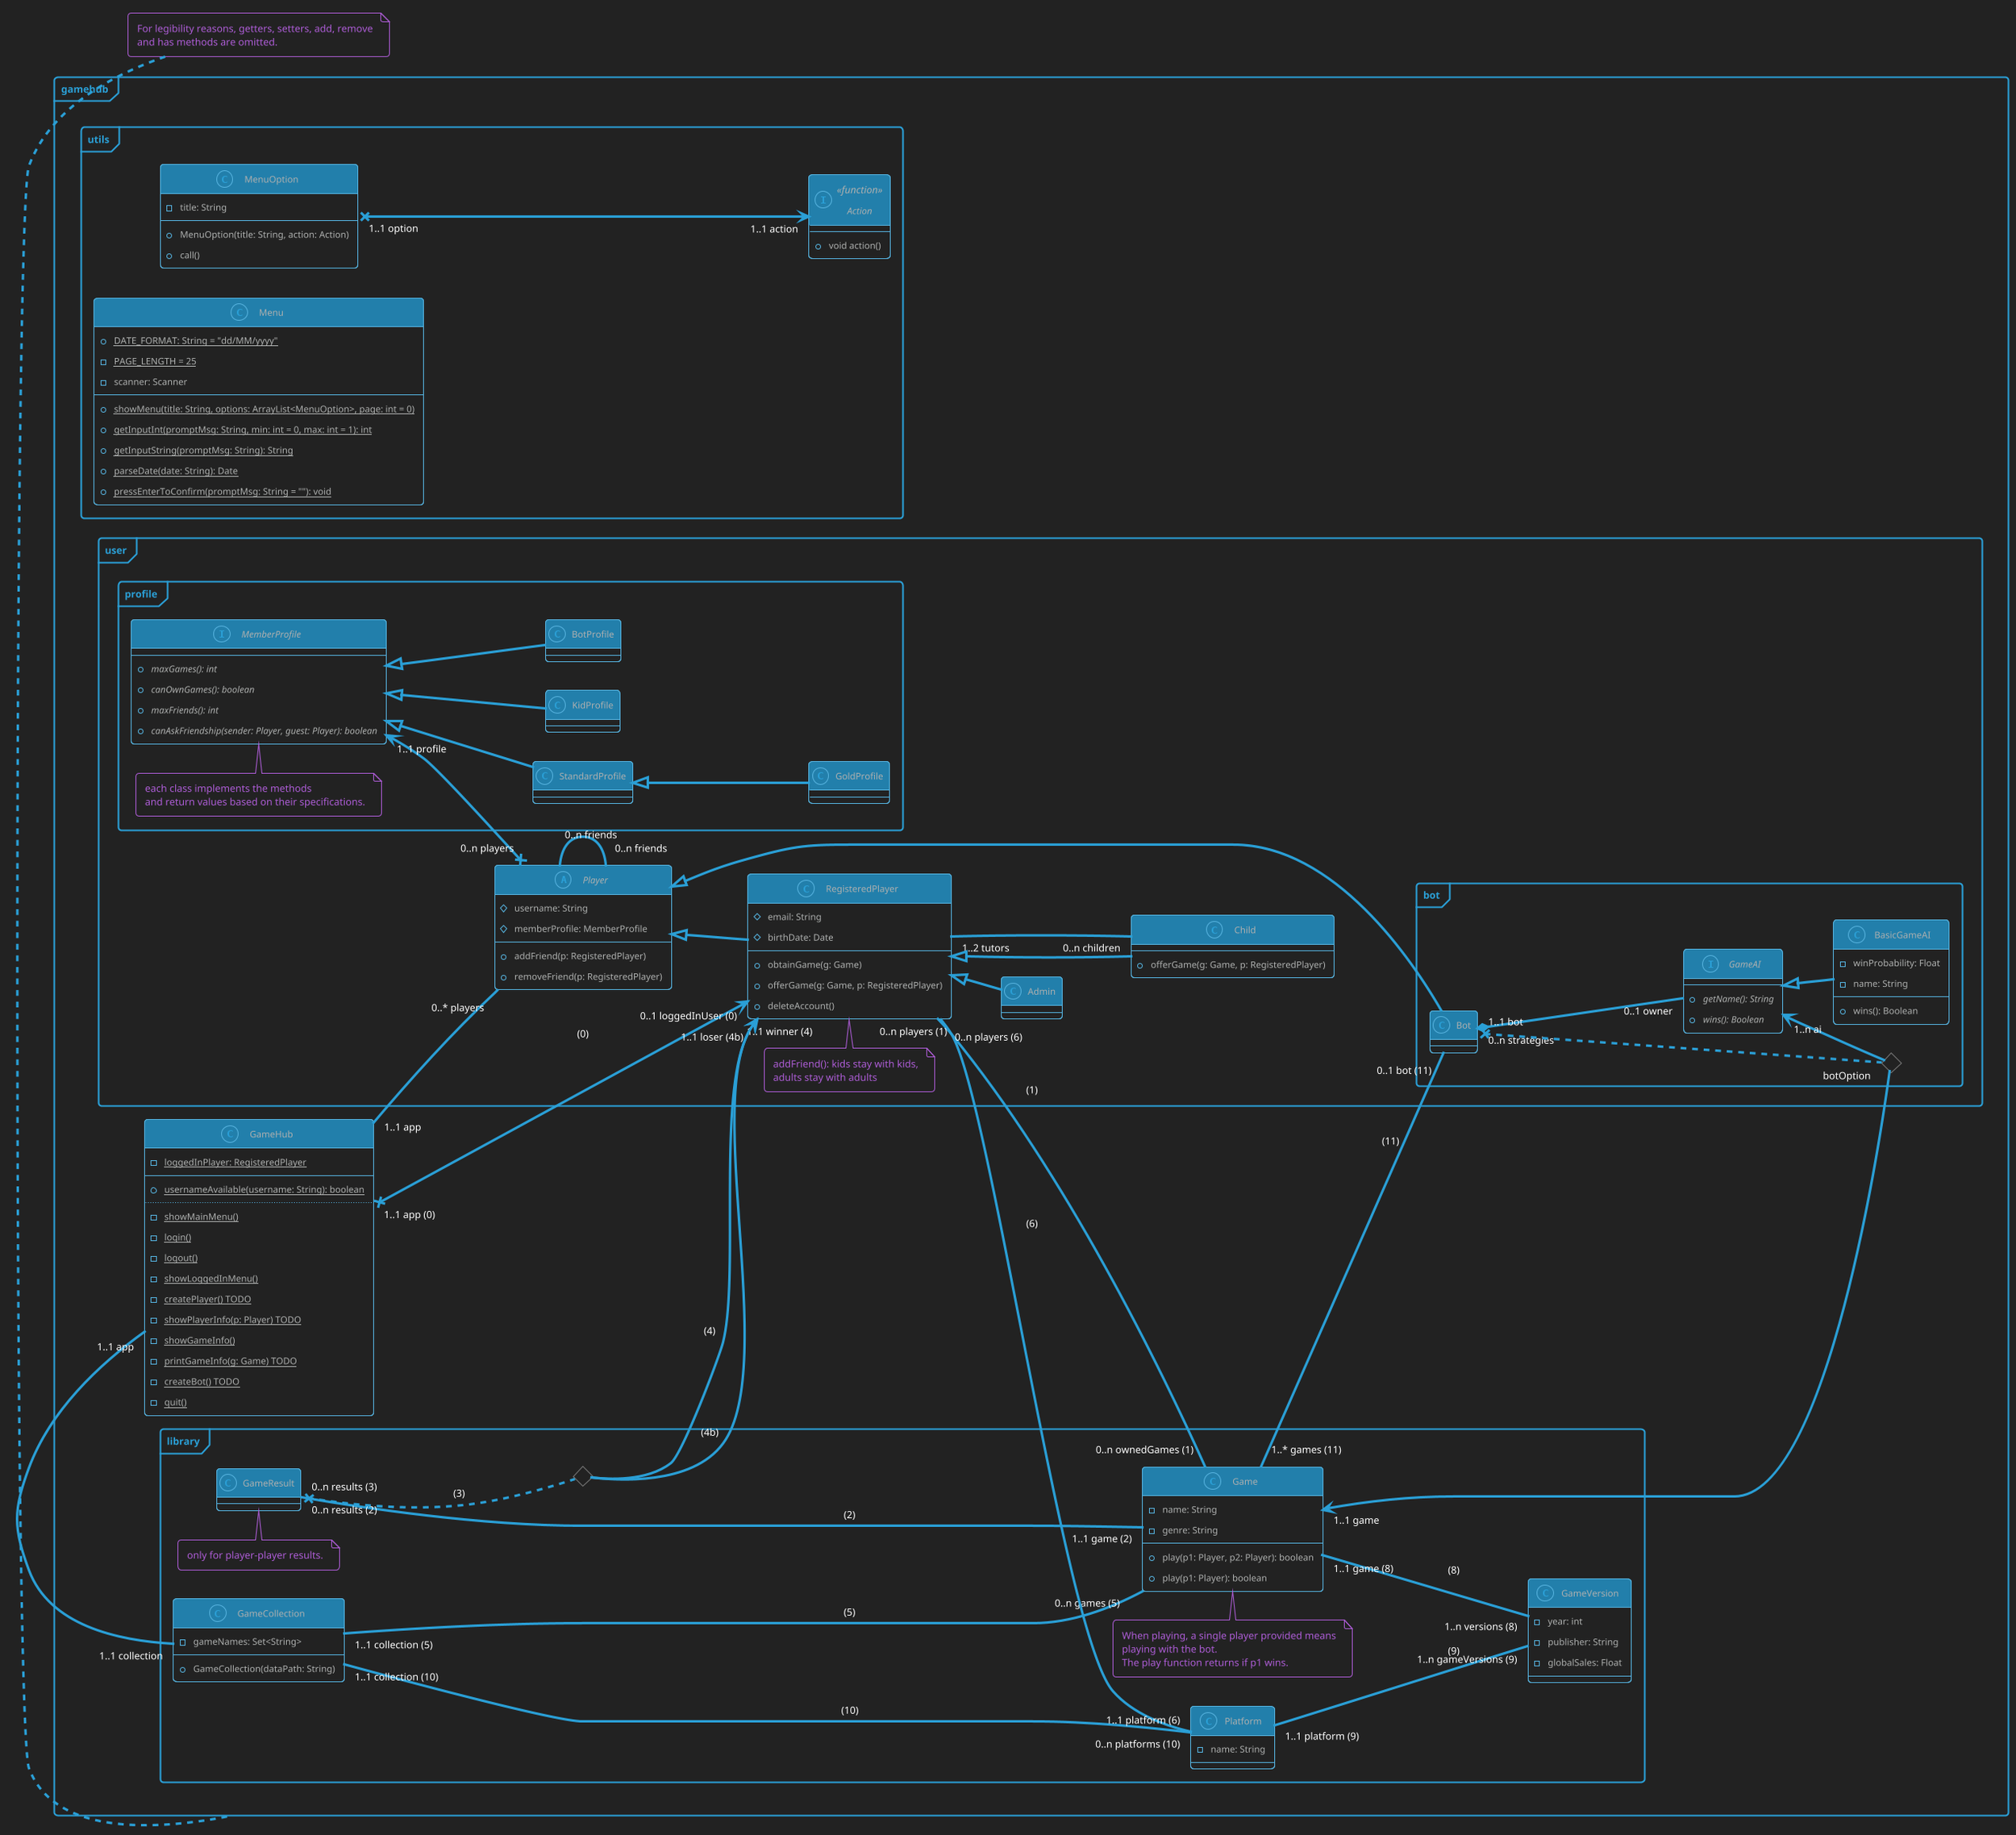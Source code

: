 @startuml architecture_draft
'MIT License
'
'Copyright (c) 2023 Picorims alias Charly Schmidt
'
'Permission is hereby granted, free of charge, to any person obtaining a copy
'of this software and associated documentation files (the "Software"), to deal
'in the Software without restriction, including without limitation the rights
'to use, copy, modify, merge, publish, distribute, sublicense, and/or sell
'copies of the Software, and to permit persons to whom the Software is
'furnished to do so, subject to the following conditions:
'
'The above copyright notice and this permission notice shall be included in all
'copies or substantial portions of the Software.
'
'THE SOFTWARE IS PROVIDED "AS IS", WITHOUT WARRANTY OF ANY KIND, EXPRESS OR
'IMPLIED, INCLUDING BUT NOT LIMITED TO THE WARRANTIES OF MERCHANTABILITY,
'FITNESS FOR A PARTICULAR PURPOSE AND NONINFRINGEMENT. IN NO EVENT SHALL THE
'AUTHORS OR COPYRIGHT HOLDERS BE LIABLE FOR ANY CLAIM, DAMAGES OR OTHER
'LIABILITY, WHETHER IN AN ACTION OF CONTRACT, TORT OR OTHERWISE, ARISING FROM,
'OUT OF OR IN CONNECTION WITH THE SOFTWARE OR THE USE OR OTHER DEALINGS IN THE
'SOFTWARE.

!theme cyborg-outline
skinparam BackgroundColor #222222
'skinparam groupInheritance 2
skinparam PackageStyle frame
'skinparam linetype ortho
left to right direction





package gamehub {

    class GameHub {
        - {static} loggedInPlayer: RegisteredPlayer
        --
        + {static} usernameAvailable(username: String): boolean
        ..
        - {static} showMainMenu()
        - {static} login()
        - {static} logout()
        - {static} showLoggedInMenu()
        - {static} createPlayer() TODO
        - {static} showPlayerInfo(p: Player) TODO
        - {static} showGameInfo()
        - {static} printGameInfo(g: Game) TODO
        - {static} createBot() TODO
        - {static} quit()
    }





    package utils {
        interface Action <<function>> {
            + void action()
        }

        class MenuOption {
            - title: String
            --
            + MenuOption(title: String, action: Action)
            + call()
        }
        MenuOption "1..1 option" x---> "1..1 action" Action

        class Menu {
            + {static} DATE_FORMAT: String = "dd/MM/yyyy"
            - {static} PAGE_LENGTH = 25
            - scanner: Scanner
            --
            + {static} showMenu(title: String, options: ArrayList<MenuOption>, page: int = 0)
            + {static} getInputInt(promptMsg: String, min: int = 0, max: int = 1): int
            + {static} getInputString(promptMsg: String): String
            + {static} parseDate(date: String): Date
            + {static} pressEnterToConfirm(promptMsg: String = ""): void
        }
    }





    package user {

        package profile {
            interface MemberProfile {
                + {abstract} maxGames(): int
                + {abstract} canOwnGames(): boolean
                + {abstract} maxFriends(): int
                + {abstract} canAskFriendship(sender: Player, guest: Player): boolean
            }

            note top of MemberProfile
                each class implements the methods
                and return values based on their specifications.
            end note

            class StandardProfile {}
            MemberProfile <|-down- StandardProfile 
            class GoldProfile {}
            StandardProfile <|-down- GoldProfile 
            class KidProfile {}
            MemberProfile <|-down- KidProfile 
            class BotProfile {}
            MemberProfile <|-down- BotProfile 
        }





        abstract class Player {
            # username: String
            # memberProfile: MemberProfile
            --
            + addFriend(p: RegisteredPlayer)
            + removeFriend(p: RegisteredPlayer)
        }
        GameHub "1..1 app" -- "0..* players" Player
        MemberProfile "1..1 profile" <--x "0..n players" Player
        Player "0..n friends \n" -- "0..n friends" Player





        class RegisteredPlayer {
            # email: String
            # birthDate: Date
            --
            + obtainGame(g: Game)
            + offerGame(g: Game, p: RegisteredPlayer)
            + deleteAccount()
        }
        Player <|-down- RegisteredPlayer
        RegisteredPlayer "0..1 loggedInUser (0)" <--x "1..1 app (0)" GameHub: (0)

        note top of RegisteredPlayer
            addFriend(): kids stay with kids,
            adults stay with adults
        end note





        class Child {
            + offerGame(g: Game, p: RegisteredPlayer)
        }
        Child "0..n children" --- "1..2 tutors" RegisteredPlayer

        note right of Child::tutors
            min 1 and max 2.
        end note

        RegisteredPlayer <|-down- Child





        class Admin {}
        RegisteredPlayer <|-- Admin





        package bot {
            class Bot {}
            Player <|-down---- Bot





            interface GameAI {
                + {abstract} getName(): String
                + {abstract} wins(): Boolean
            }
            Bot "0..n strategies" *--- "0..1 owner" GameAI

            class BasicGameAI {
                - winProbability: Float
                - name: String
                --
                + wins(): Boolean
            }
            GameAI <|-down- BasicGameAI




            <> botDiamond
            Bot "1..1 bot" x.. "botOption" botDiamond
            GameAI "1..n ai" <-- botDiamond
        }
    }





    package library {
        class Game {
            - name: String
            - genre: String
            --
            + play(p1: Player, p2: Player): boolean
            + play(p1: Player): boolean
        }
        note top of Game
            When playing, a single player provided means
            playing with the bot.
            The play function returns if p1 wins.
        end note
        RegisteredPlayer "0..n players (1)" -- "0..n ownedGames (1)" Game: (1)
        Game "1..* games (11)" -- "0..1 bot (11)" Bot: (11)
        Game "1..1 game" <-- botDiamond





        class GameVersion {
            - year: int
            - publisher: String
            - globalSales: Float
        }
        Game "1..1 game (8)" --- "1..n versions (8)" GameVersion: (8)
        Platform "1..1 platform (9)" --- "1..n gameVersions (9)" GameVersion: (9)




        class GameResult {}
        GameResult "0..n results (2)" ----- "1..1 game (2)" Game: (2)
        <> playerDiamond
        GameResult "0..n results (3)" x.. playerDiamond: (3)
        playerDiamond --> "1..1 winner (4)" RegisteredPlayer: (4)
        playerDiamond --> "1..1 loser (4b)" RegisteredPlayer: (4b)
        note top of GameResult
            only for player-player results.
        end note





        class GameCollection {
            - gameNames: Set<String>
            --
            + GameCollection(dataPath: String)
        }
        GameCollection "1..1 collection (5)" ----- "0..n games (5)" Game: (5)
        GameCollection "1..1 collection (10)" ----- "0..n platforms (10)" Platform: (10)
        GameHub "1..1 app" --- "1..1 collection" GameCollection





        class Platform {
            - name: String
        }
        Platform "1..1 platform (6)" ----- "0..n players (6)" RegisteredPlayer: (6)
    }

}

note top of gamehub
    For legibility reasons, getters, setters, add, remove
    and has methods are omitted.
end note

@enduml